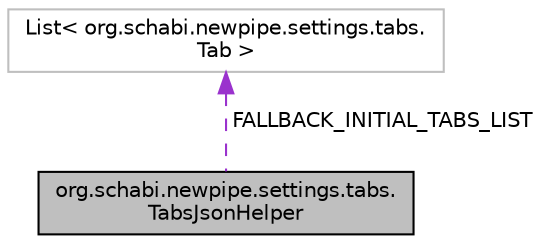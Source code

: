 digraph "org.schabi.newpipe.settings.tabs.TabsJsonHelper"
{
 // LATEX_PDF_SIZE
  edge [fontname="Helvetica",fontsize="10",labelfontname="Helvetica",labelfontsize="10"];
  node [fontname="Helvetica",fontsize="10",shape=record];
  Node1 [label="org.schabi.newpipe.settings.tabs.\lTabsJsonHelper",height=0.2,width=0.4,color="black", fillcolor="grey75", style="filled", fontcolor="black",tooltip=" "];
  Node2 -> Node1 [dir="back",color="darkorchid3",fontsize="10",style="dashed",label=" FALLBACK_INITIAL_TABS_LIST" ,fontname="Helvetica"];
  Node2 [label="List\< org.schabi.newpipe.settings.tabs.\lTab \>",height=0.2,width=0.4,color="grey75", fillcolor="white", style="filled",tooltip=" "];
}
